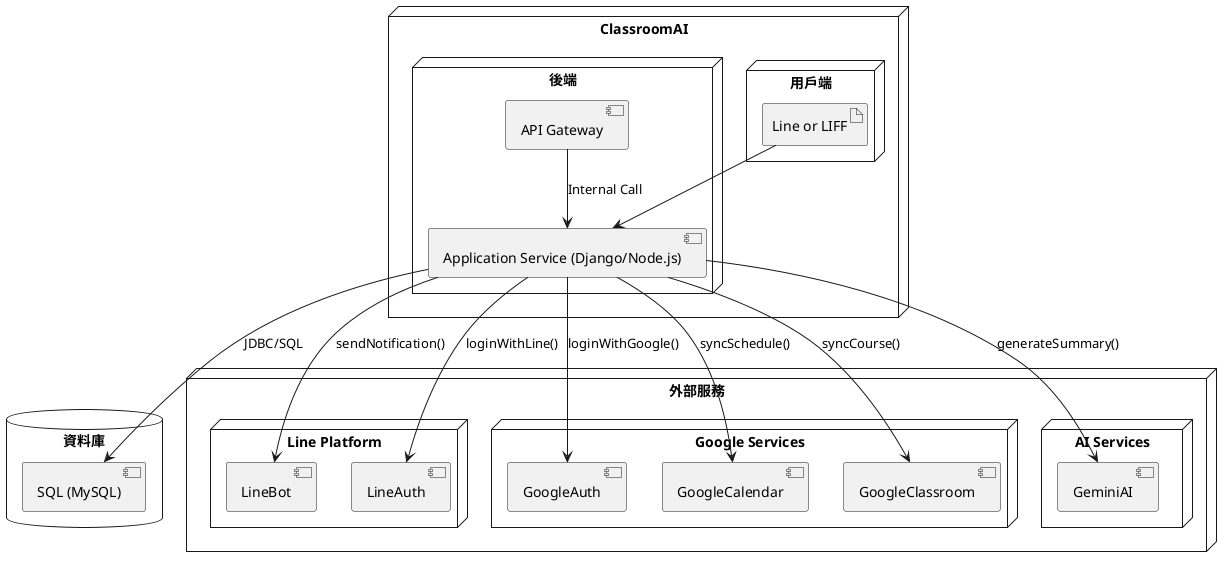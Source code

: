 @startuml


node "ClassroomAI" {
node "用戶端" {
  artifact "Line or LIFF" as client

}
  node "後端" {
    component "API Gateway" as api
    component "Application Service (Django/Node.js)" as app
  }
}

database "資料庫" {
  component "SQL (MySQL)" as db
}

node "外部服務" {
  node "Line Platform" {
    component "LineBot"
    component "LineAuth"
  }

  node "Google Services" {
    component "GoogleAuth"
    component "GoogleCalendar"
    component "GoogleClassroom"
  }

  node "AI Services" {
    component "GeminiAI"
  }
}

client --> app
api --> app : Internal Call
app --> db : JDBC/SQL

app --> LineBot : sendNotification()
app --> LineAuth : loginWithLine()
app --> GoogleAuth : loginWithGoogle()
app --> GoogleCalendar : syncSchedule()
app --> GoogleClassroom : syncCourse()
app --> GeminiAI : generateSummary()
@enduml
